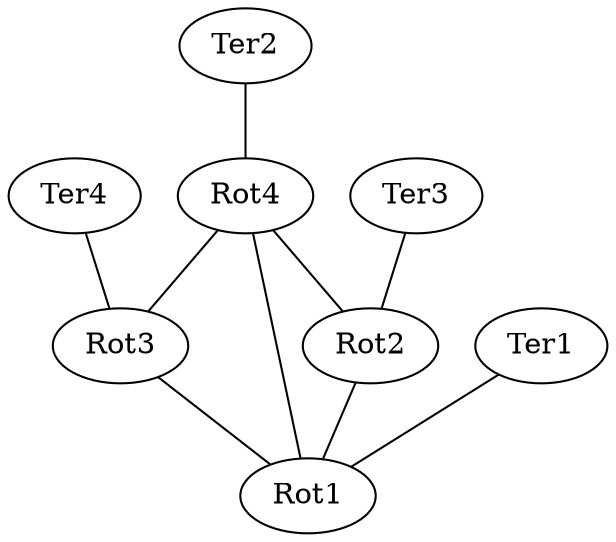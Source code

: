 strict graph {
    Ter4 -- Rot3;
    Ter3 -- Rot2;
    Ter2 -- Rot4;
    Ter1 -- Rot1;
    Rot4 -- Rot3;
    Rot4 -- Rot2;
    Rot4 -- Rot1;
    Rot3 -- Rot4;
    Rot3 -- Rot1;
    Rot2 -- Rot4;
    Rot2 -- Rot1;
    Rot1 -- Rot4;
    Rot1 -- Rot3;
    Rot1 -- Rot2;
}
//intermediario

strict graph {
    Ter5;
    Ter4 -- Rot3;
    Ter3 -- Rot2;
    Ter2 -- Rot4;
    Ter1 -- Rot1;
    Rot4 -- Rot3;
    Rot4 -- Rot2;
    Rot4 -- Rot1;
    Rot3 -- Rot4;
    Rot3 -- Rot1;
    Rot2 -- Rot4;
    Rot2 -- Rot1;
    Rot1 -- Rot4;
    Rot1 -- Rot3;
    Rot1 -- Rot2;
}
strict graph {
    Ter10 -- Rot32;
    Ter9 -- Rot23;
    Ter8 -- Rot22;
    Ter7 -- Rot45;
    Ter6 -- Rot37;
    Ter5 -- Rot39;
    Ter4 -- Rot8;
    Ter3 -- Rot27;
    Ter2 -- Rot17;
    Ter1 -- Rot1;
    Rot45 -- Rot42;
    Rot44 -- Rot41;
    Rot43 -- Rot42;
    Rot42 -- Rot43;
    Rot42 -- Rot45;
    Rot42 -- Rot41;
    Rot41 -- Rot42;
    Rot41 -- Rot44;
    Rot41 -- Rot40;
    Rot40 -- Rot41;
    Rot40 -- Rot3;
    Rot39 -- Rot38;
    Rot38 -- Rot39;
    Rot38 -- Rot34;
    Rot37 -- Rot32;
    Rot36 -- Rot35;
    Rot35 -- Rot36;
    Rot35 -- Rot34;
    Rot34 -- Rot38;
    Rot34 -- Rot35;
    Rot34 -- Rot33;
    Rot33 -- Rot34;
    Rot33 -- Rot32;
    Rot32 -- Rot33;
    Rot32 -- Rot37;
    Rot32 -- Rot30;
    Rot31 -- Rot29;
    Rot30 -- Rot32;
    Rot30 -- Rot29;
    Rot29 -- Rot30;
    Rot29 -- Rot31;
    Rot29 -- Rot28;
    Rot28 -- Rot29;
    Rot28 -- Rot24;
    Rot27 -- Rot26;
    Rot26 -- Rot27;
    Rot26 -- Rot25;
    Rot25 -- Rot26;
    Rot25 -- Rot24;
    Rot24 -- Rot25;
    Rot24 -- Rot28;
    Rot24 -- Rot23;
    Rot23 -- Rot24;
    Rot23 -- Rot4;
    Rot22 -- Rot21;
    Rot21 -- Rot22;
    Rot21 -- Rot19;
    Rot20 -- Rot19;
    Rot19 -- Rot21;
    Rot19 -- Rot20;
    Rot19 -- Rot18;
    Rot18 -- Rot19;
    Rot18 -- Rot15;
    Rot17 -- Rot16;
    Rot16 -- Rot17;
    Rot16 -- Rot15;
    Rot15 -- Rot18;
    Rot15 -- Rot16;
    Rot15 -- Rot14;
    Rot14 -- Rot15;
    Rot14 -- Rot12;
    Rot14 -- Rot4;
    Rot13 -- Rot12;
    Rot12 -- Rot13;
    Rot12 -- Rot11;
    Rot12 -- Rot14;
    Rot11 -- Rot12;
    Rot10 -- Rot7;
    Rot9 -- Rot8;
    Rot8 -- Rot9;
    Rot8 -- Rot7;
    Rot7 -- Rot10;
    Rot7 -- Rot8;
    Rot7 -- Rot6;
    Rot6 -- Rot7;
    Rot6 -- Rot5;
    Rot5 -- Rot6;
    Rot5 -- Rot4;
    Rot4 -- Rot23;
    Rot4 -- Rot14;
    Rot4 -- Rot5;
    Rot4 -- Rot3;
    Rot3 -- Rot40;
    Rot3 -- Rot4;
    Rot3 -- Rot2;
    Rot2 -- Rot3;
    Rot2 -- Rot1;
    Rot1 -- Rot2;
}
//intermediario

strict graph {
    Ter10 -- Rot32;
    Ter9 -- Rot23;
    Ter8 -- Rot22;
    Ter7 -- Rot45;
    Ter6 -- Rot37;
    Ter5 -- Rot39;
    Ter4 -- Rot8;
    Ter3 -- Rot27;
    Ter2 -- Rot17;
    Ter1 -- Rot1;
    Rot45 -- Rot42;
    Rot44 -- Rot41;
    Rot43 -- Rot42;
    Rot42 -- Rot43;
    Rot42 -- Rot45;
    Rot42 -- Rot41;
    Rot41 -- Rot42;
    Rot41 -- Rot44;
    Rot41 -- Rot40;
    Rot40 -- Rot41;
    Rot40 -- Rot3;
    Rot39 -- Rot38;
    Rot38 -- Rot39;
    Rot38 -- Rot34;
    Rot37 -- Rot32;
    Rot36 -- Rot35;
    Rot35 -- Rot36;
    Rot35 -- Rot34;
    Rot34 -- Rot38;
    Rot34 -- Rot35;
    Rot34 -- Rot33;
    Rot33 -- Rot34;
    Rot33 -- Rot32;
    Rot32 -- Rot33;
    Rot32 -- Rot37;
    Rot31 -- Rot29;
    Rot30 -- Rot29;
    Rot29 -- Rot30;
    Rot29 -- Rot31;
    Rot29 -- Rot28;
    Rot28 -- Rot29;
    Rot28 -- Rot24;
    Rot27 -- Rot26;
    Rot26 -- Rot27;
    Rot26 -- Rot25;
    Rot25 -- Rot26;
    Rot25 -- Rot24;
    Rot24 -- Rot25;
    Rot24 -- Rot28;
    Rot24 -- Rot23;
    Rot23 -- Rot24;
    Rot23 -- Rot4;
    Rot22 -- Rot21;
    Rot21 -- Rot22;
    Rot21 -- Rot19;
    Rot20 -- Rot19;
    Rot19 -- Rot21;
    Rot19 -- Rot20;
    Rot19 -- Rot18;
    Rot18 -- Rot19;
    Rot18 -- Rot15;
    Rot17 -- Rot16;
    Rot16 -- Rot17;
    Rot16 -- Rot15;
    Rot15 -- Rot18;
    Rot15 -- Rot16;
    Rot15 -- Rot14;
    Rot14 -- Rot15;
    Rot14 -- Rot12;
    Rot14 -- Rot4;
    Rot13 -- Rot12;
    Rot12 -- Rot13;
    Rot12 -- Rot11;
    Rot12 -- Rot14;
    Rot11 -- Rot12;
    Rot10 -- Rot7;
    Rot9 -- Rot8;
    Rot8 -- Rot9;
    Rot8 -- Rot7;
    Rot7 -- Rot10;
    Rot7 -- Rot8;
    Rot7 -- Rot6;
    Rot6 -- Rot7;
    Rot6 -- Rot5;
    Rot5 -- Rot6;
    Rot5 -- Rot4;
    Rot4 -- Rot23;
    Rot4 -- Rot14;
    Rot4 -- Rot5;
    Rot4 -- Rot3;
    Rot3 -- Rot40;
    Rot3 -- Rot4;
    Rot3 -- Rot2;
    Rot2 -- Rot3;
    Rot2 -- Rot1;
    Rot1 -- Rot2;
}
//intermediario

strict graph {
    Ter10 -- Rot32;
    Ter9 -- Rot23;
    Ter8 -- Rot22;
    Ter7 -- Rot45;
    Ter6 -- Rot37;
    Ter5 -- Rot39;
    Ter4 -- Rot8;
    Ter3 -- Rot27;
    Ter2 -- Rot17;
    Ter1 -- Rot1;
    Rot45 -- Rot42;
    Rot44 -- Rot41;
    Rot43 -- Rot42;
    Rot42 -- Rot43;
    Rot42 -- Rot45;
    Rot42 -- Rot41;
    Rot41 -- Rot42;
    Rot41 -- Rot44;
    Rot41 -- Rot40;
    Rot40 -- Rot41;
    Rot40 -- Rot3;
    Rot39 -- Rot38;
    Rot38 -- Rot39;
    Rot38 -- Rot34;
    Rot37 -- Rot8;
    Rot37 -- Rot32;
    Rot36 -- Rot35;
    Rot35 -- Rot36;
    Rot35 -- Rot34;
    Rot34 -- Rot38;
    Rot34 -- Rot35;
    Rot34 -- Rot33;
    Rot33 -- Rot34;
    Rot33 -- Rot32;
    Rot32 -- Rot33;
    Rot32 -- Rot37;
    Rot31 -- Rot29;
    Rot30 -- Rot29;
    Rot29 -- Rot30;
    Rot29 -- Rot31;
    Rot29 -- Rot28;
    Rot28 -- Rot29;
    Rot28 -- Rot24;
    Rot27 -- Rot26;
    Rot26 -- Rot27;
    Rot26 -- Rot25;
    Rot25 -- Rot26;
    Rot25 -- Rot24;
    Rot24 -- Rot25;
    Rot24 -- Rot28;
    Rot24 -- Rot23;
    Rot23 -- Rot24;
    Rot23 -- Rot4;
    Rot22 -- Rot21;
    Rot21 -- Rot22;
    Rot21 -- Rot19;
    Rot20 -- Rot19;
    Rot19 -- Rot21;
    Rot19 -- Rot20;
    Rot19 -- Rot18;
    Rot18 -- Rot19;
    Rot18 -- Rot15;
    Rot17 -- Rot16;
    Rot16 -- Rot17;
    Rot16 -- Rot15;
    Rot15 -- Rot18;
    Rot15 -- Rot16;
    Rot15 -- Rot14;
    Rot14 -- Rot15;
    Rot14 -- Rot12;
    Rot14 -- Rot4;
    Rot13 -- Rot12;
    Rot12 -- Rot13;
    Rot12 -- Rot11;
    Rot12 -- Rot14;
    Rot11 -- Rot12;
    Rot10 -- Rot7;
    Rot9 -- Rot8;
    Rot8 -- Rot37;
    Rot8 -- Rot9;
    Rot8 -- Rot7;
    Rot7 -- Rot10;
    Rot7 -- Rot8;
    Rot7 -- Rot6;
    Rot6 -- Rot7;
    Rot6 -- Rot5;
    Rot5 -- Rot6;
    Rot5 -- Rot4;
    Rot4 -- Rot23;
    Rot4 -- Rot14;
    Rot4 -- Rot5;
    Rot4 -- Rot3;
    Rot3 -- Rot40;
    Rot3 -- Rot4;
    Rot3 -- Rot2;
    Rot2 -- Rot3;
    Rot2 -- Rot1;
    Rot1 -- Rot2;
}
//intermediario

strict graph {
    Ter10 -- Rot32;
    Ter9 -- Rot23;
    Ter8 -- Rot22;
    Ter7 -- Rot45;
    Ter6 -- Rot37;
    Ter5 -- Rot39;
    Ter4 -- Rot8;
    Ter3 -- Rot27;
    Ter2 -- Rot17;
    Ter1 -- Rot1;
    Rot45 -- Rot42;
    Rot44 -- Rot41;
    Rot43 -- Rot42;
    Rot42 -- Rot43;
    Rot42 -- Rot45;
    Rot42 -- Rot41;
    Rot41 -- Rot42;
    Rot41 -- Rot44;
    Rot41 -- Rot40;
    Rot40 -- Rot41;
    Rot40 -- Rot3;
    Rot39 -- Rot38;
    Rot38 -- Rot39;
    Rot38 -- Rot34;
    Rot37 -- Rot8;
    Rot37 -- Rot32;
    Rot36 -- Rot35;
    Rot35 -- Rot36;
    Rot35 -- Rot34;
    Rot34 -- Rot38;
    Rot34 -- Rot35;
    Rot34 -- Rot33;
    Rot33 -- Rot34;
    Rot33 -- Rot32;
    Rot32 -- Rot33;
    Rot32 -- Rot37;
    Rot31 -- Rot29;
    Rot30 -- Rot29;
    Rot29 -- Rot30;
    Rot29 -- Rot31;
    Rot29 -- Rot28;
    Rot28 -- Rot29;
    Rot28 -- Rot24;
    Rot27 -- Rot26;
    Rot26 -- Rot27;
    Rot26 -- Rot25;
    Rot25 -- Rot26;
    Rot25 -- Rot24;
    Rot24 -- Rot25;
    Rot24 -- Rot28;
    Rot24 -- Rot23;
    Rot23 -- Rot24;
    Rot22 -- Rot21;
    Rot21 -- Rot22;
    Rot21 -- Rot19;
    Rot20 -- Rot19;
    Rot19 -- Rot21;
    Rot19 -- Rot20;
    Rot19 -- Rot18;
    Rot18 -- Rot19;
    Rot18 -- Rot15;
    Rot17 -- Rot16;
    Rot16 -- Rot17;
    Rot16 -- Rot15;
    Rot15 -- Rot18;
    Rot15 -- Rot16;
    Rot15 -- Rot14;
    Rot14 -- Rot15;
    Rot14 -- Rot12;
    Rot14 -- Rot4;
    Rot13 -- Rot12;
    Rot12 -- Rot13;
    Rot12 -- Rot11;
    Rot12 -- Rot14;
    Rot11 -- Rot12;
    Rot10 -- Rot7;
    Rot9 -- Rot8;
    Rot8 -- Rot37;
    Rot8 -- Rot9;
    Rot8 -- Rot7;
    Rot7 -- Rot10;
    Rot7 -- Rot8;
    Rot7 -- Rot6;
    Rot6 -- Rot7;
    Rot6 -- Rot5;
    Rot5 -- Rot6;
    Rot5 -- Rot4;
    Rot4 -- Rot14;
    Rot4 -- Rot5;
    Rot4 -- Rot3;
    Rot3 -- Rot40;
    Rot3 -- Rot4;
    Rot3 -- Rot2;
    Rot2 -- Rot3;
    Rot2 -- Rot1;
    Rot1 -- Rot2;
}
//intermediario

strict graph {
    Ter10 -- Rot32;
    Ter9 -- Rot23;
    Ter8 -- Rot22;
    Ter7 -- Rot45;
    Ter6 -- Rot37;
    Ter5 -- Rot39;
    Ter4 -- Rot8;
    Ter3 -- Rot27;
    Ter2 -- Rot17;
    Ter1 -- Rot1;
    Rot45 -- Rot42;
    Rot44 -- Rot41;
    Rot43 -- Rot37;
    Rot43 -- Rot42;
    Rot42 -- Rot43;
    Rot42 -- Rot45;
    Rot42 -- Rot41;
    Rot41 -- Rot42;
    Rot41 -- Rot44;
    Rot41 -- Rot40;
    Rot40 -- Rot20;
    Rot40 -- Rot41;
    Rot39 -- Rot38;
    Rot38 -- Rot39;
    Rot38 -- Rot34;
    Rot37 -- Rot43;
    Rot37 -- Rot8;
    Rot37 -- Rot32;
    Rot36 -- Rot35;
    Rot35 -- Rot36;
    Rot35 -- Rot34;
    Rot34 -- Rot38;
    Rot34 -- Rot35;
    Rot34 -- Rot33;
    Rot33 -- Rot34;
    Rot33 -- Rot32;
    Rot32 -- Rot33;
    Rot32 -- Rot37;
    Rot31 -- Rot29;
    Rot30 -- Rot29;
    Rot29 -- Rot30;
    Rot29 -- Rot31;
    Rot29 -- Rot28;
    Rot28 -- Rot29;
    Rot28 -- Rot24;
    Rot27 -- Rot26;
    Rot26 -- Rot27;
    Rot26 -- Rot25;
    Rot25 -- Rot26;
    Rot25 -- Rot24;
    Rot24 -- Rot25;
    Rot24 -- Rot28;
    Rot24 -- Rot23;
    Rot23 -- Rot24;
    Rot22 -- Rot21;
    Rot21 -- Rot22;
    Rot21 -- Rot19;
    Rot20 -- Rot40;
    Rot20 -- Rot19;
    Rot19 -- Rot21;
    Rot19 -- Rot20;
    Rot19 -- Rot18;
    Rot18 -- Rot19;
    Rot18 -- Rot15;
    Rot17 -- Rot16;
    Rot16 -- Rot17;
    Rot16 -- Rot15;
    Rot15 -- Rot18;
    Rot15 -- Rot16;
    Rot15 -- Rot14;
    Rot14 -- Rot15;
    Rot14 -- Rot12;
    Rot14 -- Rot4;
    Rot13 -- Rot12;
    Rot12 -- Rot13;
    Rot12 -- Rot11;
    Rot12 -- Rot14;
    Rot11 -- Rot12;
    Rot10 -- Rot7;
    Rot9 -- Rot8;
    Rot8 -- Rot37;
    Rot8 -- Rot9;
    Rot8 -- Rot7;
    Rot7 -- Rot10;
    Rot7 -- Rot8;
    Rot7 -- Rot6;
    Rot6 -- Rot7;
    Rot6 -- Rot5;
    Rot5 -- Rot6;
    Rot5 -- Rot4;
    Rot4 -- Rot14;
    Rot4 -- Rot5;
    Rot4 -- Rot3;
    Rot3 -- Rot4;
    Rot3 -- Rot2;
    Rot2 -- Rot3;
    Rot2 -- Rot1;
    Rot1 -- Rot2;
}
strict graph {
    Ter9 -- Rot7;
    Ter8 -- Rot7;
    Ter7;
    Ter6 -- Rot6;
    Ter5 -- Rot5;
    Ter4 -- Rot3;
    Ter3 -- Rot3;
    Ter2 -- Rot1;
    Ter1 -- Rot1;
    Rot7 -- Rot6;
    Rot6 -- Rot7;
    Rot6 -- Rot4;
    Rot5 -- Rot4;
    Rot4 -- Rot6;
    Rot4 -- Rot5;
    Rot4 -- Rot2;
    Rot3 -- Rot2;
    Rot2 -- Rot4;
    Rot2 -- Rot3;
    Rot2 -- Rot1;
    Rot1 -- Rot2;
}
